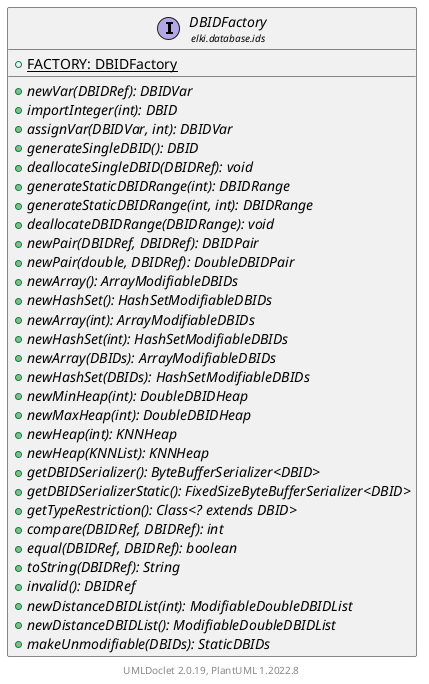 @startuml
    remove .*\.(Instance|Par|Parameterizer|Factory)$
    set namespaceSeparator none
    hide empty fields
    hide empty methods

    interface "<size:14>DBIDFactory\n<size:10>elki.database.ids" as elki.database.ids.DBIDFactory [[DBIDFactory.html]] {
        {static} +FACTORY: DBIDFactory
        {abstract} +newVar(DBIDRef): DBIDVar
        {abstract} +importInteger(int): DBID
        {abstract} +assignVar(DBIDVar, int): DBIDVar
        {abstract} +generateSingleDBID(): DBID
        {abstract} +deallocateSingleDBID(DBIDRef): void
        {abstract} +generateStaticDBIDRange(int): DBIDRange
        {abstract} +generateStaticDBIDRange(int, int): DBIDRange
        {abstract} +deallocateDBIDRange(DBIDRange): void
        {abstract} +newPair(DBIDRef, DBIDRef): DBIDPair
        {abstract} +newPair(double, DBIDRef): DoubleDBIDPair
        {abstract} +newArray(): ArrayModifiableDBIDs
        {abstract} +newHashSet(): HashSetModifiableDBIDs
        {abstract} +newArray(int): ArrayModifiableDBIDs
        {abstract} +newHashSet(int): HashSetModifiableDBIDs
        {abstract} +newArray(DBIDs): ArrayModifiableDBIDs
        {abstract} +newHashSet(DBIDs): HashSetModifiableDBIDs
        {abstract} +newMinHeap(int): DoubleDBIDHeap
        {abstract} +newMaxHeap(int): DoubleDBIDHeap
        {abstract} +newHeap(int): KNNHeap
        {abstract} +newHeap(KNNList): KNNHeap
        {abstract} +getDBIDSerializer(): ByteBufferSerializer<DBID>
        {abstract} +getDBIDSerializerStatic(): FixedSizeByteBufferSerializer<DBID>
        {abstract} +getTypeRestriction(): Class<? extends DBID>
        {abstract} +compare(DBIDRef, DBIDRef): int
        {abstract} +equal(DBIDRef, DBIDRef): boolean
        {abstract} +toString(DBIDRef): String
        {abstract} +invalid(): DBIDRef
        {abstract} +newDistanceDBIDList(int): ModifiableDoubleDBIDList
        {abstract} +newDistanceDBIDList(): ModifiableDoubleDBIDList
        {abstract} +makeUnmodifiable(DBIDs): StaticDBIDs
    }

    center footer UMLDoclet 2.0.19, PlantUML 1.2022.8
@enduml
